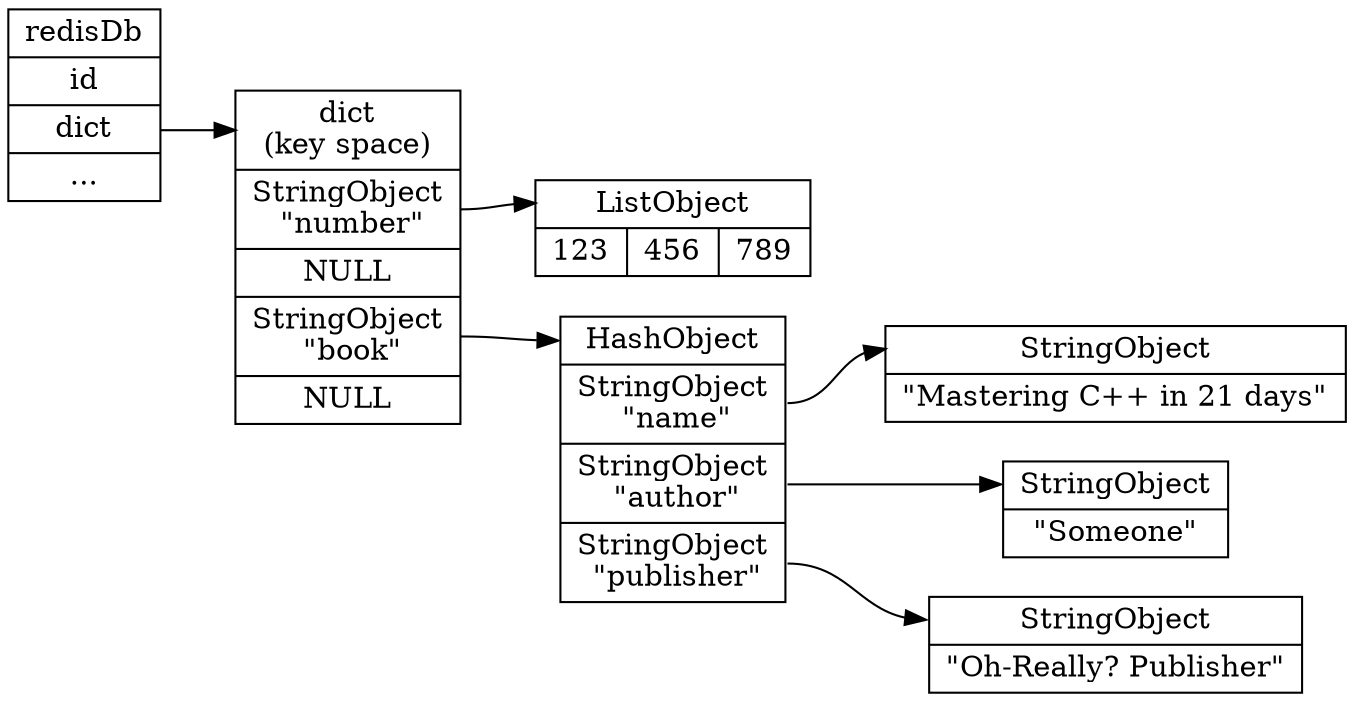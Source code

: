digraph db {

    rankdir = LR;

    node [shape = record];

    redisDb [label = "redisDb | id |<dict> dict | ..."];

    dict [label = "<head>dict\n(key space) |<number>StringObject\n \"number\" | NULL |<book>StringObject\n \"book\" | NULL "];

    number [label = "<head>ListObject | { 123 | 456 | 789 }"];

    book [label = "<head>HashObject |<name>StringObject\n \"name\" |<author>StringObject\n \"author\" |<publisher>StringObject\n \"publisher\""];

    book_name [label = "<head>StringObject | \"Mastering C++ in 21 days\""];
    book_author [label = "<head>StringObject | \"Someone\""];
    book_publisher [label = "<head>StringObject | \"Oh-Really? Publisher\""];

    redisDb:dict -> dict:head;

    dict:number -> number:head;
    dict:book -> book:head;

    book:name -> book_name:head;
    book:author -> book_author:head;
    book:publisher -> book_publisher:head;
}
